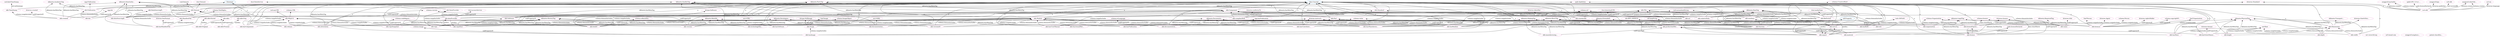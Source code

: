 digraph G {
  rankdir=BT
  node[height=.3]
"http://www.w3.org/2001/XMLSchema#anyURI" [fillcolor="#1f77b4" color="#1f77b4" label="xsd:anyURI"]
"http://w3id.org/oseg/ont/okh#TimeStamp" [fillcolor="#1f77b4" color="#1f77b4" label="okh:TimeStamp"]
"http://rdfs.org/ns/void#Dataset" [fillcolor="#1f77b4" color="#1f77b4" label="void:Dataset"]
"http://purl.org/dc/terms/Standard" [fillcolor="#1f77b4" color="#1f77b4" label="dcterms:Standard"]
"http://www.w3.org/2000/01/rdf-schema#Datatype" [fillcolor="#1f77b4" color="#1f77b4" label="Datatype"]
"http://w3id.org/oseg/ont/okh#Dataset" [fillcolor="#1f77b4" color="#1f77b4" label="okh:Dataset"]
"http://www.w3.org/ns/dcat#Dataset" [fillcolor="#1f77b4" color="#1f77b4" label="dcat:Dataset"]
"http://w3id.org/oseg/ont/okh#File" [fillcolor="#1f77b4" color="#1f77b4" label="okh:File"]
"http://www.w3.org/2001/XMLSchema#normalizedString" [fillcolor="#1f77b4" color="#1f77b4" label="xsd:normalizedString"]
"http://www.w3.org/1999/02/22-rdf-syntax-ns#langString" [fillcolor="#1f77b4" color="#1f77b4" label="rdf:langString"]
"http://w3id.org/oseg/ont/okh#Image" [fillcolor="#1f77b4" color="#1f77b4" label="okh:Image"]
"http://w3id.org/oseg/ont/okh#Publication" [fillcolor="#1f77b4" color="#1f77b4" label="okh:Publication"]
"http://xmlns.com/foaf/0.1/Organization" [fillcolor="#1f77b4" color="#1f77b4" label="foaf:Organization"]
"http://purl.org/dc/dcmitype/Software" [fillcolor="#1f77b4" color="#1f77b4" label="dctype:Software"]
"http://www.w3.org/1999/02/22-rdf-syntax-ns#Property" [fillcolor="#1f77b4" color="#1f77b4" label="rdf:Property"]
"http://purl.org/dc/dcmitype/StillImage" [fillcolor="#1f77b4" color="#1f77b4" label="dctype:StillImage"]
"http://schema.org/TextDigitalDocument" [fillcolor="#1f77b4" color="#1f77b4" label="schema:TextDigita..."]
"http://w3id.org/oseg/ont/okh#DataProvider" [fillcolor="#1f77b4" color="#1f77b4" label="okh:DataProvider"]
"http://www.w3.org/2004/02/skos/core#Concept" [fillcolor="#1f77b4" color="#1f77b4" label="skos:Concept"]
"http://xmlns.com/foaf/0.1/Person" [fillcolor="#1f77b4" color="#1f77b4" label="foaf:Person"]
"http://www.w3.org/ns/dcat#DataService" [fillcolor="#1f77b4" color="#1f77b4" label="dcat:DataService"]
"http://ns.nature.com/terms/Publication" [fillcolor="#1f77b4" color="#1f77b4" label="npg:Publication"]
"http://w3id.org/oseg/ont/otrl#ODRL" [fillcolor="#1f77b4" color="#1f77b4" label="otrl:ODRL"]
"http://purl.org/dc/terms/SizeOrDuration" [fillcolor="#1f77b4" color="#1f77b4" label="dcterms:SizeOrDur..."]
"http://w3id.org/oseg/ont/okh#HttpUrl" [fillcolor="#1f77b4" color="#1f77b4" label="okh:HttpUrl"]
"http://www.w3.org/2001/XMLSchema#float" [fillcolor="#1f77b4" color="#1f77b4" label="xsd:float"]
"http://schema.org/URL" [fillcolor="#1f77b4" color="#1f77b4" label="schema:URL"]
"http://schema.org/Organization" [fillcolor="#1f77b4" color="#1f77b4" label="schema:Organization"]
"http://xmlns.com/foaf/0.1/Image" [fillcolor="#1f77b4" color="#1f77b4" label="foaf:Image"]
"http://w3id.org/oseg/ont/okh#Part" [fillcolor="#1f77b4" color="#1f77b4" label="okh:Part"]
"http://schema.org/CreativeWork" [fillcolor="#1f77b4" color="#1f77b4" label="schema:CreativeWork"]
"http://w3id.org/oseg/ont/okh#Software" [fillcolor="#1f77b4" color="#1f77b4" label="okh:Software"]
"http://w3id.org/oseg/ont/okh#Dimensions" [fillcolor="#1f77b4" color="#1f77b4" label="okh:Dimensions"]
"http://spdx.org/rdf/terms#SpdxItem" [fillcolor="#1f77b4" color="#1f77b4" label="spdx:SpdxItem"]
"http://w3id.org/oseg/ont/okh#Component" [fillcolor="#1f77b4" color="#1f77b4" label="okh:Component"]
"http://purl.org/dc/terms/Agent" [fillcolor="#1f77b4" color="#1f77b4" label="dcterms:Agent"]
"http://w3id.org/oseg/ont/okh#ManifestFile" [fillcolor="#1f77b4" color="#1f77b4" label="okh:ManifestFile"]
"http://schema.org/ImageObject" [fillcolor="#1f77b4" color="#1f77b4" label="schema:ImageObject"]
"http://w3id.org/oseg/ont/okh#Standard" [fillcolor="#1f77b4" color="#1f77b4" label="okh:Standard"]
"http://w3id.org/oseg/ont/okh#Module" [fillcolor="#1f77b4" color="#1f77b4" label="okh:Module"]
"http://w3id.org/oseg/ont/tsdc/core#OHTsDC" [fillcolor="#1f77b4" color="#1f77b4" label="tsdc:OHTsDC"]
"http://schema.org/Person" [fillcolor="#1f77b4" color="#1f77b4" label="schema:Person"]
"http://w3id.org/oseg/ont/okh#DataSourcingProcedure" [fillcolor="#1f77b4" color="#1f77b4" label="okh:DataSourcingP..."]
"http://w3id.org/oseg/ont/otrl#OTRL" [fillcolor="#1f77b4" color="#1f77b4" label="otrl:OTRL"]
"http://w3id.org/oseg/ont/okhmeta#RequiredTag" [fillcolor="#e377c2" color="#e377c2" label="okhmeta:RequiredTag"]
"http://w3id.org/oseg/ont/okhmeta#HistoryTag" [fillcolor="#e377c2" color="#e377c2" label="okhmeta:HistoryTag"]
"http://w3id.org/oseg/ont/okh#HttpUrl" [fillcolor="#e377c2" color="#e377c2" label="okh:HttpUrl"]
"http://w3id.org/oseg/ont/okh#Component" [fillcolor="#e377c2" color="#e377c2" label="okh:Component"]
"http://w3id.org/oseg/ont/okh#export" [fillcolor="#e377c2" color="#e377c2" label="okh:export"]
"http://w3id.org/oseg/ont/okh#Software" [fillcolor="#e377c2" color="#e377c2" label="okh:Software"]
"http://www.w3.org/2001/XMLSchema#normalizedString" [fillcolor="#e377c2" color="#e377c2" label="xsd:normalizedString"]
"http://w3id.org/oseg/ont/oseg-profiles#robinVobruba" [fillcolor="#e377c2" color="#e377c2" label="osegprof:robinVob..."]
"http://w3id.org/oseg/ont/okh#technologyReadinessLevel" [fillcolor="#e377c2" color="#e377c2" label="okh:technologyRea..."]
"http://w3id.org/oseg/ont/okh#Module" [fillcolor="#e377c2" color="#e377c2" label="okh:Module"]
"http://w3id.org/oseg/ont/okhmeta#BasicTag" [fillcolor="#e377c2" color="#e377c2" label="okhmeta:BasicTag"]
"http://w3id.org/oseg/ont/okh#source" [fillcolor="#e377c2" color="#e377c2" label="okh:source"]
"http://w3id.org/oseg/ont/okh#Part" [fillcolor="#e377c2" color="#e377c2" label="okh:Part"]
"https://www.fsf.org" [fillcolor="#e377c2" color="#e377c2" label="ns1:www.fsf.org"]
"http://w3id.org/oseg/ont/okh#hasContributionGuide" [fillcolor="#e377c2" color="#e377c2" label="okh:hasContributi..."]
"http://w3id.org/oseg/ont/otrl#OTRL" [fillcolor="#e377c2" color="#e377c2" label="otrl:OTRL"]
"http://w3id.org/oseg/ont/okhmeta#DataTag" [fillcolor="#e377c2" color="#e377c2" label="okhmeta:DataTag"]
"http://w3id.org/oseg/ont/okh#repoHost" [fillcolor="#e377c2" color="#e377c2" label="okh:repoHost"]
"http://w3id.org/oseg/ont/okhmeta#LegalTag" [fillcolor="#e377c2" color="#e377c2" label="okhmeta:LegalTag"]
"http://w3id.org/oseg/ont/okhmeta#IdentificationTag" [fillcolor="#e377c2" color="#e377c2" label="okhmeta:Identific..."]
"http://w3id.org/oseg/ont/okh#documentationReadinessLevel" [fillcolor="#e377c2" color="#e377c2" label="okh:documentation..."]
"http://w3id.org/oseg/ont/okh#hasMass" [fillcolor="#e377c2" color="#e377c2" label="okh:hasMass"]
"http://w3id.org/oseg/ont/okh#Dimensions" [fillcolor="#e377c2" color="#e377c2" label="okh:Dimensions"]
"http://purl.org/dc/terms/conformsTo" [fillcolor="#e377c2" color="#e377c2" label="dcterms:conformsTo"]
"http://w3id.org/oseg/ont/okh#productionMetadata" [fillcolor="#e377c2" color="#e377c2" label="okh:productionMet..."]
"http://schema.org/image" [fillcolor="#e377c2" color="#e377c2" label="schema:image"]
"http://w3id.org/oseg/ont/okh#File" [fillcolor="#e377c2" color="#e377c2" label="okh:File"]
"http://w3id.org/oseg/ont/okhmeta#QualityTag" [fillcolor="#e377c2" color="#e377c2" label="okhmeta:QualityTag"]
"http://xmlns.com/foaf/0.1/Person" [fillcolor="#e377c2" color="#e377c2" label="foaf:Person"]
"http://w3id.org/oseg/ont/tsdc/core#OHTsDC" [fillcolor="#e377c2" color="#e377c2" label="tsdc:OHTsDC"]
"http://w3id.org/oseg/ont/okh#hasReadme" [fillcolor="#e377c2" color="#e377c2" label="okh:hasReadme"]
"http://schema.org/license" [fillcolor="#e377c2" color="#e377c2" label="schema:license"]
"http://w3id.org/oseg/ont/okh#auxiliary" [fillcolor="#e377c2" color="#e377c2" label="okh:auxiliary"]
"http://id.loc.gov/vocabulary/iso639-1/en" [fillcolor="#e377c2" color="#e377c2" label="ns3:en"]
"http://w3id.org/oseg/ont/okh#hasPublication" [fillcolor="#e377c2" color="#e377c2" label="okh:hasPublication"]
"http://w3id.org/oseg/ont/okhmeta#PhysicalTag" [fillcolor="#e377c2" color="#e377c2" label="okhmeta:PhysicalTag"]
"http://w3id.org/oseg/ont/okhmeta#DevelopmentTag" [fillcolor="#e377c2" color="#e377c2" label="okhmeta:Developme..."]
"http://w3id.org/oseg/ont/okh#okhv" [fillcolor="#e377c2" color="#e377c2" label="okh:okhv"]
"http://w3id.org/oseg/ont/okh#versionOf" [fillcolor="#e377c2" color="#e377c2" label="okh:versionOf"]
"http://www.w3.org/ns/dcat#downloadURL" [fillcolor="#e377c2" color="#e377c2" label="dcat:downloadURL"]
"http://w3id.org/oseg/ont/okhmeta#MakingTag" [fillcolor="#e377c2" color="#e377c2" label="okhmeta:MakingTag"]
"http://w3id.org/oseg/ont/okhmeta#AcademicTag" [fillcolor="#e377c2" color="#e377c2" label="okhmeta:AcademicTag"]
"http://purl.org/dc/terms/SizeOrDuration" [fillcolor="#e377c2" color="#e377c2" label="dcterms:SizeOrDur..."]
"http://schema.org/CreativeWork" [fillcolor="#e377c2" color="#e377c2" label="schema:CreativeWork"]
"http://w3id.org/oseg/ont/okh#license" [fillcolor="#e377c2" color="#e377c2" label="okh:license"]
"http://w3id.org/oseg/ont/oseg-profiles#martinHaeuer" [fillcolor="#e377c2" color="#e377c2" label="osegprof:martinHa..."]
"http://w3id.org/oseg/ont/okh#height" [fillcolor="#e377c2" color="#e377c2" label="okh:height"]
"http://w3id.org/oseg/ont/okh#version" [fillcolor="#e377c2" color="#e377c2" label="okh:version"]
"http://purl.obolibrary.org/obo/BFO_0000016" [fillcolor="#e377c2" color="#e377c2" label="obo:BFO_0000016"]
"http://schema.org/isBasedOn" [fillcolor="#e377c2" color="#e377c2" label="schema:isBasedOn"]
"http://w3id.org/oseg/ont/okhmeta#PartsTag" [fillcolor="#e377c2" color="#e377c2" label="okhmeta:PartsTag"]
"http://w3id.org/oseg/ont/okhmeta#DocumentationTag" [fillcolor="#e377c2" color="#e377c2" label="okhmeta:Documenta..."]
"http://purl.org/dc/terms/instructionalMethod" [fillcolor="#e377c2" color="#e377c2" label="dcterms:instructi..."]
"http://w3id.org/oseg/ont/okh#hasBoM" [fillcolor="#e377c2" color="#e377c2" label="okh:hasBoM"]
"http://purl.org/dc/terms/identifier" [fillcolor="#e377c2" color="#e377c2" label="dcterms:identifier"]
"http://spdx.org/rdf/terms#licenseDeclared" [fillcolor="#e377c2" color="#e377c2" label="spdx:licenseDeclared"]
"http://w3id.org/oseg/ont/okh#licenseExpression" [fillcolor="#e377c2" color="#e377c2" label="okh:licenseExpres..."]
"http://w3id.org/oseg/ont/okh#forkOf" [fillcolor="#e377c2" color="#e377c2" label="okh:forkOf"]
"http://rdfs.org/ns/void#Dataset" [fillcolor="#e377c2" color="#e377c2" label="void:Dataset"]
"http://w3id.org/oseg/ont/okh#fileFormat" [fillcolor="#e377c2" color="#e377c2" label="okh:fileFormat"]
"http://w3id.org/oseg/ont/okhmeta#DataGatheringTag" [fillcolor="#e377c2" color="#e377c2" label="okhmeta:DataGathe..."]
"http://w3id.org/oseg/ont/okh" [fillcolor="#e377c2" color="#e377c2" label="ns4:okh"]
"http://schema.org/version" [fillcolor="#e377c2" color="#e377c2" label="schema:version"]
"http://w3id.org/oseg/ont/okh#hasSoftware" [fillcolor="#e377c2" color="#e377c2" label="okh:hasSoftware"]
"http://w3id.org/oseg/ont/okh#hasImage" [fillcolor="#e377c2" color="#e377c2" label="okh:hasImage"]
"http://ns.nature.com/terms/hasPublication" [fillcolor="#e377c2" color="#e377c2" label="npg:hasPublication"]
"http://spdx.org/licenses/GPL-3.0-or-later" [fillcolor="#e377c2" color="#e377c2" label="spdxl:GPL-3.0-or-..."]
"http://w3id.org/oseg/ont/okh#dataProvider" [fillcolor="#e377c2" color="#e377c2" label="okh:dataProvider"]
"http://w3id.org/oseg/ont/okh#url" [fillcolor="#e377c2" color="#e377c2" label="okh:url"]
"http://purl.org/dc/terms/Standard" [fillcolor="#e377c2" color="#e377c2" label="dcterms:Standard"]
"http://w3id.org/oseg/ont/okh#hasUserManual" [fillcolor="#e377c2" color="#e377c2" label="okh:hasUserManual"]
"http://w3id.org/oseg/ont/okh#Dataset" [fillcolor="#e377c2" color="#e377c2" label="okh:Dataset"]
"http://schema.org/Person" [fillcolor="#e377c2" color="#e377c2" label="schema:Person"]
"http://w3id.org/oseg/ont/okh#hasManufacturingInstructions" [fillcolor="#e377c2" color="#e377c2" label="okh:hasManufactur..."]
"http://schema.org/url" [fillcolor="#e377c2" color="#e377c2" label="schema:url"]
"http://purl.org/dc/dcmitype/Software" [fillcolor="#e377c2" color="#e377c2" label="dctype:Software"]
"http://purl.org/dc/terms/rightsHolder" [fillcolor="#e377c2" color="#e377c2" label="dcterms:rightsHolder"]
"http://w3id.org/oseg/ont/okh#Publication" [fillcolor="#e377c2" color="#e377c2" label="okh:Publication"]
"http://purl.org/dc/terms/hasFormat" [fillcolor="#e377c2" color="#e377c2" label="dcterms:hasFormat"]
"http://w3id.org/oseg/ont/okh#hasOuterDimensions" [fillcolor="#e377c2" color="#e377c2" label="okh:hasOuterDimen..."]
"http://w3id.org/oseg/ont/okh#standardID" [fillcolor="#e377c2" color="#e377c2" label="okh:standardID"]
"http://w3id.org/oseg/ont/okhmeta#ExtendedInfoTag" [fillcolor="#e377c2" color="#e377c2" label="okhmeta:ExtendedI..."]
"http://w3id.org/oseg/ont/okh#depth" [fillcolor="#e377c2" color="#e377c2" label="okh:depth"]
"mailto:jane.doe@email.com" [fillcolor="#e377c2" color="#e377c2" label="ns5:email.com"]
"http://w3id.org/oseg/ont/okh#okhvOriginal" [fillcolor="#e377c2" color="#e377c2" label="okh:okhvOriginal"]
"http://purl.org/dc/terms/license" [fillcolor="#e377c2" color="#e377c2" label="dcterms:license"]
"http://w3id.org/oseg/ont/oseg-profiles#Iopa" [fillcolor="#e377c2" color="#e377c2" label="osegprof:Iopa"]
"http://schema.org/Organization" [fillcolor="#e377c2" color="#e377c2" label="schema:Organization"]
"http://schema.org/inLanguage" [fillcolor="#e377c2" color="#e377c2" label="schema:inLanguage"]
"http://w3id.org/oseg/ont/okh#function" [fillcolor="#e377c2" color="#e377c2" label="okh:function"]
"http://www.w3.org/2001/XMLSchema#dateTimeStamp" [fillcolor="#e377c2" color="#e377c2" label="xsd:dateTimeStamp"]
"http://w3id.org/oseg/ont/okh#width" [fillcolor="#e377c2" color="#e377c2" label="okh:width"]
"http://www.w3.org/2001/XMLSchema#anyURI" [fillcolor="#e377c2" color="#e377c2" label="xsd:anyURI"]
"http://w3id.org/oseg/ont/okh#licensor" [fillcolor="#e377c2" color="#e377c2" label="okh:licensor"]
"http://w3id.org/oseg/ont/okh#DataProvider" [fillcolor="#e377c2" color="#e377c2" label="okh:DataProvider"]
"http://w3id.org/oseg/ont/okh#documentationLanguage" [fillcolor="#e377c2" color="#e377c2" label="okh:documentation..."]
"http://w3id.org/oseg/ont/okh#repo" [fillcolor="#e377c2" color="#e377c2" label="okh:repo"]
"http://w3id.org/oseg/ont/1.1.0/okh" [fillcolor="#e377c2" color="#e377c2" label="ns6:okh"]
"http://w3id.org/oseg/ont/okh#manufacturingProcess" [fillcolor="#e377c2" color="#e377c2" label="okh:manufacturing..."]
"http://www.w3.org/ns/dcat#DataService" [fillcolor="#e377c2" color="#e377c2" label="dcat:DataService"]
"http://purl.org/dc/terms/Agent" [fillcolor="#e377c2" color="#e377c2" label="dcterms:Agent"]
"http://spdx.org/rdf/terms#SpdxItem" [fillcolor="#e377c2" color="#e377c2" label="spdx:SpdxItem"]
"http://w3id.org/oseg/ont/okh#compliesWith" [fillcolor="#e377c2" color="#e377c2" label="okh:compliesWith"]
"http://w3id.org/oseg/ont/okh#ManifestFile" [fillcolor="#e377c2" color="#e377c2" label="okh:ManifestFile"]
"http://w3id.org/oseg/ont/okh#DataSourcingProcedure" [fillcolor="#e377c2" color="#e377c2" label="okh:DataSourcingP..."]
"http://schema.org/URL" [fillcolor="#e377c2" color="#e377c2" label="schema:URL"]
"http://ns.nature.com/terms/doi" [fillcolor="#e377c2" color="#e377c2" label="npg:doi"]
"http://w3id.org/oseg/ont/okh#doi" [fillcolor="#e377c2" color="#e377c2" label="okh:doi"]
"http://w3id.org/oseg/ont/okh#repoSnapshot" [fillcolor="#e377c2" color="#e377c2" label="okh:repoSnapshot"]
"http://w3id.org/oseg/ont/okh#attestation" [fillcolor="#e377c2" color="#e377c2" label="okh:attestation"]
"http://w3id.org/oseg/ont/okh#created" [fillcolor="#e377c2" color="#e377c2" label="okh:created"]
"http://purl.org/dc/terms/title" [fillcolor="#e377c2" color="#e377c2" label="dcterms:title"]
"http://xmlns.com/foaf/0.1/Image" [fillcolor="#e377c2" color="#e377c2" label="foaf:Image"]
"http://www.w3.org/ns/dcat#accessService" [fillcolor="#e377c2" color="#e377c2" label="dcat:accessService"]
"http://schema.org/TextDigitalDocument" [fillcolor="#e377c2" color="#e377c2" label="schema:TextDigita..."]
"http://w3id.org/oseg/ont/okh#dataSourcingProcedure" [fillcolor="#e377c2" color="#e377c2" label="okh:dataSourcingP..."]
"http://www.w3.org/ns/dcat#mediaType" [fillcolor="#e377c2" color="#e377c2" label="dcat:mediaType"]
"http://w3id.org/oseg/ont/okh#hasComponent" [fillcolor="#e377c2" color="#e377c2" label="okh:hasComponent"]
"http://www.w3.org/2001/XMLSchema#float" [fillcolor="#e377c2" color="#e377c2" label="xsd:float"]
"http://schema.org/value" [fillcolor="#e377c2" color="#e377c2" label="schema:value"]
"http://w3id.org/oseg/ont/okh#name" [fillcolor="#e377c2" color="#e377c2" label="okh:name"]
"http://schema.org/ImageObject" [fillcolor="#e377c2" color="#e377c2" label="schema:ImageObject"]
"http://w3id.org/oseg/ont/okh#organization" [fillcolor="#e377c2" color="#e377c2" label="okh:organization"]
"http://w3id.org/oseg/ont/okh#hasManifestFile" [fillcolor="#e377c2" color="#e377c2" label="okh:hasManifestFile"]
"http://w3id.org/oseg/ont/oseg-profiles#osegAssociation" [fillcolor="#e377c2" color="#e377c2" label="osegprof:osegAsso..."]
"http://w3id.org/oseg/ont/okh#Standard" [fillcolor="#e377c2" color="#e377c2" label="okh:Standard"]
"http://w3id.org/oseg/ont/okh#okhvPresent" [fillcolor="#e377c2" color="#e377c2" label="okh:okhvPresent"]
"http://w3id.org/oseg/ont/okh#relativePath" [fillcolor="#e377c2" color="#e377c2" label="okh:relativePath"]
"http://w3id.org/oseg/ont/okh#tsdc" [fillcolor="#e377c2" color="#e377c2" label="okh:tsdc"]
"http://w3id.org/oseg/ont/okh#release" [fillcolor="#e377c2" color="#e377c2" label="okh:release"]
"http://purl.org/dc/dcmitype/StillImage" [fillcolor="#e377c2" color="#e377c2" label="dctype:StillImage"]
"http://w3id.org/oseg/ont/okh#functionalMetadata" [fillcolor="#e377c2" color="#e377c2" label="okh:functionalMet..."]
"http://w3id.org/oseg/ont/okh#material" [fillcolor="#e377c2" color="#e377c2" label="okh:material"]
"http://xmlns.com/foaf/0.1/Organization" [fillcolor="#e377c2" color="#e377c2" label="foaf:Organization"]
"http://schema.org/copyrightHolder" [fillcolor="#e377c2" color="#e377c2" label="schema:copyrightH..."]
"http://schema.org/codeRepository" [fillcolor="#e377c2" color="#e377c2" label="schema:codeReposi..."]
"http://purl.org/dc/terms/created" [fillcolor="#e377c2" color="#e377c2" label="dcterms:created"]
"http://w3id.org/oseg/ont/okhmeta#TransportationTag" [fillcolor="#e377c2" color="#e377c2" label="okhmeta:Transport..."]
"http://w3id.org/oseg/ont/okh#okhvStored" [fillcolor="#e377c2" color="#e377c2" label="okh:okhvStored"]
"http://w3id.org/oseg/ont/okh#TimeStamp" [fillcolor="#e377c2" color="#e377c2" label="okh:TimeStamp"]
"http://w3id.org/oseg/ont/okh#okhvOrig" [fillcolor="#e377c2" color="#e377c2" label="okh:okhvOrig"]
"http://purl.org/dc/terms/format" [fillcolor="#e377c2" color="#e377c2" label="dcterms:format"]
"http://www.w3.org/ns/dcat#Dataset" [fillcolor="#e377c2" color="#e377c2" label="dcat:Dataset"]
"http://ns.nature.com/terms/Publication" [fillcolor="#e377c2" color="#e377c2" label="npg:Publication"]
"http://w3id.org/oseg/ont/okh#Image" [fillcolor="#e377c2" color="#e377c2" label="okh:Image"]
"http://w3id.org/oseg/ont/otrl#ODRL" [fillcolor="#e377c2" color="#e377c2" label="otrl:ODRL"]
"http://www.w3.org/1999/02/22-rdf-syntax-ns#langString" [fillcolor="#e377c2" color="#e377c2" label="rdf:langString"]
"http://data.epo.org/linked-data/def/patent/classificationIPCInventive" [fillcolor="#e377c2" color="#e377c2" label="patent:classifica..."]
  "http://w3id.org/oseg/ont/okh#name" -> "http://w3id.org/oseg/ont/okhmeta#RequiredTag" [label="okhmeta:hasMetaTag"]
  "http://w3id.org/oseg/ont/okh#versionOf" -> "http://w3id.org/oseg/ont/okhmeta#HistoryTag" [label="okhmeta:hasMetaTag"]
  "http://w3id.org/oseg/ont/okh#HttpUrl" -> "http://www.w3.org/2000/01/rdf-schema#Datatype" [label="a"]
  "http://w3id.org/oseg/ont/okh#Component" -> "http://www.w3.org/2004/02/skos/core#Concept" [label="a"]
  "http://w3id.org/oseg/ont/okh#release" -> "http://w3id.org/oseg/ont/okh#Software" [label="schema:domainIncludes"]
  "http://w3id.org/oseg/ont/okh#standardID" -> "http://www.w3.org/2001/XMLSchema#normalizedString" [label="schema:rangeIncludes"]
  "http://w3id.org/oseg/ont/okh#hasComponent" -> "http://w3id.org/oseg/ont/okh#Component" [label="schema:rangeIncludes"]
  "http://w3id.org/oseg/ont/okh" -> "http://w3id.org/oseg/ont/oseg-profiles#robinVobruba" [label="dcterms:creator"]
  "http://w3id.org/oseg/ont/okh#productionMetadata" -> "http://w3id.org/oseg/ont/okh#Module" [label="schema:domainIncludes"]
  "http://w3id.org/oseg/ont/okh#function" -> "http://w3id.org/oseg/ont/okh#Module" [label="schema:domainIncludes"]
  "http://w3id.org/oseg/ont/okh#function" -> "http://w3id.org/oseg/ont/okhmeta#BasicTag" [label="okhmeta:hasMetaTag"]
  "http://w3id.org/oseg/ont/okh#hasManufacturingInstructions" -> "http://w3id.org/oseg/ont/okh#Part" [label="schema:domainIncludes"]
  "http://w3id.org/oseg/ont/okh#hasContributionGuide" -> "http://www.w3.org/2004/02/skos/core#Concept" [label="a"]
  "http://w3id.org/oseg/ont/okh#technologyReadinessLevel" -> "http://w3id.org/oseg/ont/otrl#OTRL" [label="schema:rangeIncludes"]
  "http://w3id.org/oseg/ont/okh#source" -> "http://w3id.org/oseg/ont/okhmeta#DataTag" [label="okhmeta:hasMetaTag"]
  "http://w3id.org/oseg/ont/okh#repoHost" -> "http://www.w3.org/2004/02/skos/core#Concept" [label="a"]
  "http://w3id.org/oseg/ont/okh#attestation" -> "http://w3id.org/oseg/ont/okh#HttpUrl" [label="schema:rangeIncludes"]
  "http://w3id.org/oseg/ont/okh#licensor" -> "http://w3id.org/oseg/ont/okhmeta#LegalTag" [label="okhmeta:hasMetaTag"]
  "http://w3id.org/oseg/ont/okh#repo" -> "http://w3id.org/oseg/ont/okhmeta#IdentificationTag" [label="okhmeta:hasMetaTag"]
  "http://w3id.org/oseg/ont/okh#hasMass" -> "http://www.w3.org/2004/02/skos/core#Concept" [label="a"]
  "http://w3id.org/oseg/ont/okh#height" -> "http://w3id.org/oseg/ont/okh#Dimensions" [label="schema:domainIncludes"]
  "http://w3id.org/oseg/ont/okh#repo" -> "http://w3id.org/oseg/ont/okh#Module" [label="schema:domainIncludes"]
  "http://w3id.org/oseg/ont/okh#compliesWith" -> "http://purl.org/dc/terms/conformsTo" [label="subPropertyOf"]
  "http://w3id.org/oseg/ont/okh#manufacturingProcess" -> "http://w3id.org/oseg/ont/okh#productionMetadata" [label="subPropertyOf"]
  "http://w3id.org/oseg/ont/okh#hasImage" -> "http://schema.org/image" [label="subPropertyOf"]
  "http://w3id.org/oseg/ont/okh#fileFormat" -> "http://w3id.org/oseg/ont/okh#File" [label="schema:domainIncludes"]
  "http://w3id.org/oseg/ont/okh#documentationReadinessLevel" -> "http://w3id.org/oseg/ont/okhmeta#QualityTag" [label="okhmeta:hasMetaTag"]
  "http://w3id.org/oseg/ont/okh#attestation" -> "http://w3id.org/oseg/ont/okhmeta#QualityTag" [label="okhmeta:hasMetaTag"]
  "http://w3id.org/oseg/ont/okh#licensor" -> "http://xmlns.com/foaf/0.1/Person" [label="schema:rangeIncludes"]
  "http://w3id.org/oseg/ont/okh#tsdc" -> "http://w3id.org/oseg/ont/tsdc/core#OHTsDC" [label="schema:rangeIncludes"]
  "http://w3id.org/oseg/ont/okh#hasReadme" -> "http://www.w3.org/2004/02/skos/core#Concept" [label="a"]
  "http://w3id.org/oseg/ont/okh#licenseExpression" -> "http://schema.org/license" [label="skos:closeMatch"]
  "http://w3id.org/oseg/ont/okh#source" -> "http://w3id.org/oseg/ont/okh#auxiliary" [label="seeAlso"]
  "http://w3id.org/oseg/ont/okh" -> "http://id.loc.gov/vocabulary/iso639-1/en" [label="dcterms:language"]
  "http://w3id.org/oseg/ont/okh#hasMass" -> "http://w3id.org/oseg/ont/okhmeta#PhysicalTag" [label="okhmeta:hasMetaTag"]
  "http://w3id.org/oseg/ont/okh#documentationReadinessLevel" -> "http://w3id.org/oseg/ont/okhmeta#DevelopmentTag" [label="okhmeta:hasMetaTag"]
  "http://w3id.org/oseg/ont/okh#okhvPresent" -> "http://w3id.org/oseg/ont/okh#okhv" [label="subPropertyOf"]
  "http://w3id.org/oseg/ont/okh#attestation" -> "http://w3id.org/oseg/ont/okhmeta#DevelopmentTag" [label="okhmeta:hasMetaTag"]
  "http://w3id.org/oseg/ont/okh#technologyReadinessLevel" -> "http://w3id.org/oseg/ont/okhmeta#QualityTag" [label="okhmeta:hasMetaTag"]
  "http://w3id.org/oseg/ont/okh#hasComponent" -> "http://w3id.org/oseg/ont/okh#HttpUrl" [label="schema:rangeIncludes"]
  "http://w3id.org/oseg/ont/okh#url" -> "http://www.w3.org/ns/dcat#downloadURL" [label="subPropertyOf"]
  "http://w3id.org/oseg/ont/okh#manufacturingProcess" -> "http://w3id.org/oseg/ont/okhmeta#MakingTag" [label="okhmeta:hasMetaTag"]
  "http://w3id.org/oseg/ont/okh#doi" -> "http://w3id.org/oseg/ont/okhmeta#AcademicTag" [label="okhmeta:hasMetaTag"]
  "http://w3id.org/oseg/ont/okh#Dimensions" -> "http://purl.org/dc/terms/SizeOrDuration" [label=""]
  "http://w3id.org/oseg/ont/okh#File" -> "http://schema.org/CreativeWork" [label=""]
  "http://w3id.org/oseg/ont/okh#url" -> "http://w3id.org/oseg/ont/okh#File" [label="schema:domainIncludes"]
  "http://w3id.org/oseg/ont/okh#hasManufacturingInstructions" -> "http://w3id.org/oseg/ont/okh#Module" [label="schema:domainIncludes"]
  "http://w3id.org/oseg/ont/okh" -> "http://w3id.org/oseg/ont/oseg-profiles#martinHaeuer" [label="dcterms:creator"]
  "http://w3id.org/oseg/ont/okh#technologyReadinessLevel" -> "http://w3id.org/oseg/ont/okhmeta#DevelopmentTag" [label="okhmeta:hasMetaTag"]
  "http://w3id.org/oseg/ont/okh#auxiliary" -> "http://w3id.org/oseg/ont/okhmeta#DataTag" [label="okhmeta:hasMetaTag"]
  "http://w3id.org/oseg/ont/okh#function" -> "http://purl.obolibrary.org/obo/BFO_0000016" [label="subPropertyOf"]
  "http://w3id.org/oseg/ont/okh#documentationReadinessLevel" -> "http://w3id.org/oseg/ont/okh#Module" [label="schema:domainIncludes"]
  "http://w3id.org/oseg/ont/okh#forkOf" -> "http://schema.org/isBasedOn" [label="subPropertyOf"]
  "http://w3id.org/oseg/ont/okh#material" -> "http://w3id.org/oseg/ont/okh#productionMetadata" [label="subPropertyOf"]
  "http://w3id.org/oseg/ont/okh#attestation" -> "http://w3id.org/oseg/ont/okh#Module" [label="schema:domainIncludes"]
  "http://w3id.org/oseg/ont/okh#Module" -> "http://w3id.org/oseg/ont/okhmeta#PartsTag" [label="okhmeta:hasMetaTag"]
  "http://w3id.org/oseg/ont/okh#hasContributionGuide" -> "http://w3id.org/oseg/ont/okhmeta#DocumentationTag" [label="okhmeta:hasMetaTag"]
  "http://w3id.org/oseg/ont/okh#hasUserManual" -> "http://purl.org/dc/terms/instructionalMethod" [label="subPropertyOf"]
  "http://w3id.org/oseg/ont/okh#source" -> "http://w3id.org/oseg/ont/okh#Component" [label="schema:domainIncludes"]
  "http://w3id.org/oseg/ont/okh#hasBoM" -> "http://www.w3.org/2004/02/skos/core#Concept" [label="a"]
  "http://w3id.org/oseg/ont/okh#productionMetadata" -> "http://w3id.org/oseg/ont/okhmeta#MakingTag" [label="okhmeta:hasMetaTag"]
  "http://w3id.org/oseg/ont/okh#standardID" -> "http://purl.org/dc/terms/identifier" [label="subPropertyOf"]
  "http://w3id.org/oseg/ont/okh#license" -> "http://spdx.org/rdf/terms#licenseDeclared" [label="subPropertyOf"]
  "http://w3id.org/oseg/ont/okh#hasContributionGuide" -> "http://w3id.org/oseg/ont/okh#File" [label="schema:rangeIncludes"]
  "http://w3id.org/oseg/ont/okh#forkOf" -> "http://www.w3.org/2004/02/skos/core#Concept" [label="a"]
  "http://w3id.org/oseg/ont/okh#Dataset" -> "http://rdfs.org/ns/void#Dataset" [label=""]
  "http://w3id.org/oseg/ont/okh#technologyReadinessLevel" -> "http://w3id.org/oseg/ont/okh#Module" [label="schema:domainIncludes"]
  "http://w3id.org/oseg/ont/okh#depth" -> "http://w3id.org/oseg/ont/okhmeta#PhysicalTag" [label="okhmeta:hasMetaTag"]
  "http://w3id.org/oseg/ont/okh#hasManifestFile" -> "http://w3id.org/oseg/ont/okhmeta#DataGatheringTag" [label="okhmeta:hasMetaTag"]
  "http://w3id.org/oseg/ont/okh#width" -> "http://w3id.org/oseg/ont/okhmeta#PhysicalTag" [label="okhmeta:hasMetaTag"]
  "http://w3id.org/oseg/ont/okh" -> "http://spdx.org/rdf/terms#SpdxItem" [label="a"]
  "http://w3id.org/oseg/ont/okh#Dataset" -> "http://w3id.org/oseg/ont/okhmeta#DataGatheringTag" [label="okhmeta:hasMetaTag"]
  "http://w3id.org/oseg/ont/okh#release" -> "http://w3id.org/oseg/ont/okh#HttpUrl" [label="schema:rangeIncludes"]
  "http://w3id.org/oseg/ont/okh#fileFormat" -> "http://w3id.org/oseg/ont/okhmeta#DataTag" [label="okhmeta:hasMetaTag"]
  "http://w3id.org/oseg/ont/okh#versionOf" -> "http://w3id.org/oseg/ont/okhmeta#IdentificationTag" [label="okhmeta:hasMetaTag"]
  "http://w3id.org/oseg/ont/okh#Module" -> "http://w3id.org/oseg/ont/okh#Component" [label=""]
  "http://w3id.org/oseg/ont/okh#license" -> "http://schema.org/license" [label="skos:closeMatch"]
  "http://w3id.org/oseg/ont/okh#auxiliary" -> "http://w3id.org/oseg/ont/okh#Component" [label="schema:domainIncludes"]
  "http://w3id.org/oseg/ont/okh#okhv" -> "http://schema.org/version" [label="subPropertyOf"]
  "http://w3id.org/oseg/ont/okh#compliesWith" -> "http://w3id.org/oseg/ont/okhmeta#QualityTag" [label="okhmeta:hasMetaTag"]
  "http://w3id.org/oseg/ont/okh#Part" -> "http://w3id.org/oseg/ont/okh#Component" [label=""]
  "http://w3id.org/oseg/ont/okh#hasSoftware" -> "http://www.w3.org/2004/02/skos/core#Concept" [label="a"]
  "http://w3id.org/oseg/ont/okh#name" -> "http://w3id.org/oseg/ont/okh#Component" [label="schema:domainIncludes"]
  "http://w3id.org/oseg/ont/okh#Dimensions" -> "http://w3id.org/oseg/ont/okhmeta#PhysicalTag" [label="okhmeta:hasMetaTag"]
  "http://w3id.org/oseg/ont/okh#licenseExpression" -> "http://www.w3.org/2004/02/skos/core#Concept" [label="a"]
  "http://w3id.org/oseg/ont/okh#licenseExpression" -> "http://w3id.org/oseg/ont/okhmeta#LegalTag" [label="okhmeta:hasMetaTag"]
  "http://w3id.org/oseg/ont/okh#hasPublication" -> "http://ns.nature.com/terms/hasPublication" [label="subPropertyOf"]
  "http://w3id.org/oseg/ont/okh" -> "http://spdx.org/licenses/GPL-3.0-or-later" [label="spdx:licenseDeclared"]
  "http://w3id.org/oseg/ont/okh#repoHost" -> "http://w3id.org/oseg/ont/okh#dataProvider" [label="seeAlso"]
  "http://w3id.org/oseg/ont/okh#name" -> "http://w3id.org/oseg/ont/okhmeta#BasicTag" [label="okhmeta:hasMetaTag"]
  "http://w3id.org/oseg/ont/okh#Standard" -> "http://purl.org/dc/terms/Standard" [label=""]
  "http://w3id.org/oseg/ont/okh#url" -> "http://w3id.org/oseg/ont/okhmeta#DataTag" [label="okhmeta:hasMetaTag"]
  "http://w3id.org/oseg/ont/okh#hasUserManual" -> "http://www.w3.org/2004/02/skos/core#Concept" [label="a"]
  "http://w3id.org/oseg/ont/okh#compliesWith" -> "http://w3id.org/oseg/ont/okh#Component" [label="schema:domainIncludes"]
  "http://w3id.org/oseg/ont/okh#Dataset" -> "http://www.w3.org/2004/02/skos/core#Concept" [label="a"]
  "http://w3id.org/oseg/ont/okh#licensor" -> "http://schema.org/Person" [label="schema:rangeIncludes"]
  "http://w3id.org/oseg/ont/okh#repoHost" -> "http://schema.org/url" [label="subPropertyOf"]
  "http://w3id.org/oseg/ont/okh#Software" -> "http://purl.org/dc/dcmitype/Software" [label=""]
  "http://w3id.org/oseg/ont/okh#forkOf" -> "http://w3id.org/oseg/ont/okh#Component" [label="schema:rangeIncludes"]
  "http://w3id.org/oseg/ont/okh#versionOf" -> "http://w3id.org/oseg/ont/okh#Module" [label="schema:domainIncludes"]
  "http://w3id.org/oseg/ont/okh#export" -> "http://www.w3.org/2004/02/skos/core#Concept" [label="a"]
  "http://w3id.org/oseg/ont/okh#licensor" -> "http://purl.org/dc/terms/rightsHolder" [label="subPropertyOf"]
  "http://w3id.org/oseg/ont/okh#dataProvider" -> "http://w3id.org/oseg/ont/okh#repoHost" [label="seeAlso"]
  "http://w3id.org/oseg/ont/okh#dataSourcingProcedure" -> "http://w3id.org/oseg/ont/okh#Dataset" [label="schema:domainIncludes"]
  "http://w3id.org/oseg/ont/okh#doi" -> "http://w3id.org/oseg/ont/okh#Publication" [label="schema:domainIncludes"]
  "http://w3id.org/oseg/ont/okh" -> "http://purl.org/dc/terms/Standard" [label="a"]
  "http://w3id.org/oseg/ont/okh#release" -> "http://w3id.org/oseg/ont/okh#Module" [label="schema:domainIncludes"]
  "http://w3id.org/oseg/ont/okh#functionalMetadata" -> "http://w3id.org/oseg/ont/okh#Module" [label="schema:domainIncludes"]
  "http://w3id.org/oseg/ont/okh#source" -> "http://www.w3.org/2004/02/skos/core#Concept" [label="a"]
  "http://w3id.org/oseg/ont/okh#hasManifestFile" -> "http://purl.org/dc/terms/hasFormat" [label="subPropertyOf"]
  "http://w3id.org/oseg/ont/okh#Publication" -> "http://www.w3.org/2004/02/skos/core#Concept" [label="a"]
  "http://w3id.org/oseg/ont/okh#hasBoM" -> "http://w3id.org/oseg/ont/okh#File" [label="schema:rangeIncludes"]
  "http://w3id.org/oseg/ont/okh#depth" -> "http://w3id.org/oseg/ont/okh#Dimensions" [label="schema:domainIncludes"]
  "http://w3id.org/oseg/ont/okh#source" -> "http://w3id.org/oseg/ont/okh#export" [label="seeAlso"]
  "http://w3id.org/oseg/ont/okh#tsdc" -> "http://w3id.org/oseg/ont/okhmeta#ExtendedInfoTag" [label="okhmeta:hasMetaTag"]
  "http://w3id.org/oseg/ont/okh#hasOuterDimensions" -> "http://w3id.org/oseg/ont/okh#productionMetadata" [label="subPropertyOf"]
  "http://w3id.org/oseg/ont/okh#hasManufacturingInstructions" -> "http://w3id.org/oseg/ont/okhmeta#MakingTag" [label="okhmeta:hasMetaTag"]
  "http://w3id.org/oseg/ont/okh" -> "http://w3id.org/oseg/ont/oseg-profiles#robinVobruba" [label="schema:creator"]
  "http://w3id.org/oseg/ont/okh#license" -> "http://w3id.org/oseg/ont/okhmeta#LegalTag" [label="okhmeta:hasMetaTag"]
  "http://w3id.org/oseg/ont/okh#standardID" -> "http://www.w3.org/2004/02/skos/core#Concept" [label="a"]
  "http://w3id.org/oseg/ont/okh#version" -> "http://w3id.org/oseg/ont/okh#Module" [label="schema:domainIncludes"]
  "http://w3id.org/oseg/ont/okh#auxiliary" -> "http://w3id.org/oseg/ont/okh#export" [label="seeAlso"]
  "http://w3id.org/oseg/ont/okh#export" -> "http://w3id.org/oseg/ont/okh#File" [label="schema:rangeIncludes"]
  "http://w3id.org/oseg/ont/okh#depth" -> "http://www.w3.org/2004/02/skos/core#Concept" [label="a"]
  "http://w3id.org/oseg/ont/okh#licenseExpression" -> "http://purl.org/dc/terms/license" [label="subPropertyOf"]
  "http://w3id.org/oseg/ont/okh#hasContributionGuide" -> "http://w3id.org/oseg/ont/okhmeta#ExtendedInfoTag" [label="okhmeta:hasMetaTag"]
  "http://w3id.org/oseg/ont/okh#versionOf" -> "http://www.w3.org/2004/02/skos/core#Concept" [label="a"]
  "http://w3id.org/oseg/ont/okh" -> "http://w3id.org/oseg/ont/oseg-profiles#Iopa" [label="dcterms:publisher"]
  "http://w3id.org/oseg/ont/okh#licensor" -> "http://schema.org/Organization" [label="schema:rangeIncludes"]
  "http://w3id.org/oseg/ont/okh#width" -> "http://w3id.org/oseg/ont/okh#Dimensions" [label="schema:domainIncludes"]
  "http://w3id.org/oseg/ont/okh#documentationLanguage" -> "http://schema.org/inLanguage" [label="subPropertyOf"]
  "http://w3id.org/oseg/ont/okh#Standard" -> "http://w3id.org/oseg/ont/okhmeta#QualityTag" [label="okhmeta:hasMetaTag"]
  "http://w3id.org/oseg/ont/okh#TimeStamp" -> "http://www.w3.org/2001/XMLSchema#dateTimeStamp" [label="owl:onDatatype"]
  "http://w3id.org/oseg/ont/okh#license" -> "http://www.w3.org/2004/02/skos/core#Concept" [label="a"]
  "http://w3id.org/oseg/ont/okh#HttpUrl" -> "http://www.w3.org/2001/XMLSchema#anyURI" [label=""]
  "http://w3id.org/oseg/ont/okh#licensor" -> "http://www.w3.org/2004/02/skos/core#Concept" [label="a"]
  "http://w3id.org/oseg/ont/okh#hasOuterDimensions" -> "http://w3id.org/oseg/ont/okh#Dimensions" [label="schema:rangeIncludes"]
  "http://w3id.org/oseg/ont/okh#hasComponent" -> "http://w3id.org/oseg/ont/okhmeta#PartsTag" [label="okhmeta:hasMetaTag"]
  "http://w3id.org/oseg/ont/okh#repoHost" -> "http://w3id.org/oseg/ont/okh#DataProvider" [label="schema:rangeIncludes"]
  "http://w3id.org/oseg/ont/okh#relativePath" -> "http://w3id.org/oseg/ont/okhmeta#DataTag" [label="okhmeta:hasMetaTag"]
  "http://w3id.org/oseg/ont/okh#Component" -> "http://w3id.org/oseg/ont/okhmeta#PartsTag" [label="okhmeta:hasMetaTag"]
  "http://w3id.org/oseg/ont/okh#ManifestFile" -> "http://w3id.org/oseg/ont/okhmeta#DataGatheringTag" [label="okhmeta:hasMetaTag"]
  "http://w3id.org/oseg/ont/okh#organization" -> "http://w3id.org/oseg/ont/okh#Module" [label="schema:domainIncludes"]
  "http://w3id.org/oseg/ont/okh#productionMetadata" -> "http://www.w3.org/2004/02/skos/core#Concept" [label="a"]
  "http://w3id.org/oseg/ont/okh#function" -> "http://www.w3.org/2004/02/skos/core#Concept" [label="a"]
  "http://w3id.org/oseg/ont/okh#export" -> "http://w3id.org/oseg/ont/okh#source" [label="seeAlso"]
  "http://w3id.org/oseg/ont/okh#productionMetadata" -> "http://www.w3.org/1999/02/22-rdf-syntax-ns#Property" [label="a"]
  "http://w3id.org/oseg/ont/okh" -> "http://w3id.org/oseg/ont/1.1.0/okh" [label="owl:versionIRI"]
  "http://w3id.org/oseg/ont/okh#width" -> "http://www.w3.org/2004/02/skos/core#Concept" [label="a"]
  "http://w3id.org/oseg/ont/okh#manufacturingProcess" -> "http://www.w3.org/2004/02/skos/core#Concept" [label="a"]
  "http://w3id.org/oseg/ont/okh#hasImage" -> "http://w3id.org/oseg/ont/okh#Component" [label="schema:domainIncludes"]
  "http://w3id.org/oseg/ont/okh#hasManufacturingInstructions" -> "http://purl.org/dc/terms/instructionalMethod" [label="subPropertyOf"]
  "http://w3id.org/oseg/ont/okh#version" -> "http://w3id.org/oseg/ont/okhmeta#HistoryTag" [label="okhmeta:hasMetaTag"]
  "http://w3id.org/oseg/ont/okh#tsdc" -> "http://w3id.org/oseg/ont/okhmeta#IdentificationTag" [label="okhmeta:hasMetaTag"]
  "http://w3id.org/oseg/ont/okh#DataProvider" -> "http://www.w3.org/ns/dcat#DataService" [label=""]
  "http://w3id.org/oseg/ont/okh#Image" -> "http://w3id.org/oseg/ont/okhmeta#BasicTag" [label="okhmeta:hasMetaTag"]
  "http://w3id.org/oseg/ont/okh#hasComponent" -> "http://w3id.org/oseg/ont/okh#Module" [label="schema:domainIncludes"]
  "http://w3id.org/oseg/ont/okh" -> "http://w3id.org/oseg/ont/oseg-profiles#martinHaeuer" [label="schema:creator"]
  "http://w3id.org/oseg/ont/okh#licensor" -> "http://purl.org/dc/terms/Agent" [label="schema:rangeIncludes"]
  "http://w3id.org/oseg/ont/okh#Part" -> "http://w3id.org/oseg/ont/okhmeta#PartsTag" [label="okhmeta:hasMetaTag"]
  "http://w3id.org/oseg/ont/okh#documentationLanguage" -> "http://www.w3.org/2004/02/skos/core#Concept" [label="a"]
  "http://w3id.org/oseg/ont/okh#repo" -> "http://www.w3.org/2004/02/skos/core#Concept" [label="a"]
  "http://w3id.org/oseg/ont/okh#Dimensions" -> "http://www.w3.org/2004/02/skos/core#Concept" [label="a"]
  "http://w3id.org/oseg/ont/okh#hasImage" -> "http://w3id.org/oseg/ont/okhmeta#BasicTag" [label="okhmeta:hasMetaTag"]
  "http://w3id.org/oseg/ont/okh#Dataset" -> "http://spdx.org/rdf/terms#SpdxItem" [label=""]
  "http://w3id.org/oseg/ont/okh#ManifestFile" -> "http://www.w3.org/2004/02/skos/core#Concept" [label="a"]
  "http://w3id.org/oseg/ont/okh#Image" -> "http://w3id.org/oseg/ont/okh#File" [label=""]
  "http://w3id.org/oseg/ont/okh#dataSourcingProcedure" -> "http://w3id.org/oseg/ont/okh#DataSourcingProcedure" [label="schema:rangeIncludes"]
  "http://w3id.org/oseg/ont/okh#HttpUrl" -> "http://schema.org/URL" [label=""]
  "http://w3id.org/oseg/ont/okh#tsdc" -> "http://w3id.org/oseg/ont/okh#Component" [label="schema:domainIncludes"]
  "http://w3id.org/oseg/ont/okh#Software" -> "http://www.w3.org/2004/02/skos/core#Concept" [label="a"]
  "http://w3id.org/oseg/ont/okh#doi" -> "http://ns.nature.com/terms/doi" [label="subPropertyOf"]
  "http://w3id.org/oseg/ont/okh#Publication" -> "http://w3id.org/oseg/ont/okhmeta#AcademicTag" [label="okhmeta:hasMetaTag"]
  "http://w3id.org/oseg/ont/okh#doi" -> "http://www.w3.org/2004/02/skos/core#Concept" [label="a"]
  "http://w3id.org/oseg/ont/okh#dataProvider" -> "http://www.w3.org/2004/02/skos/core#Concept" [label="a"]
  "http://w3id.org/oseg/ont/okh#forkOf" -> "http://w3id.org/oseg/ont/okhmeta#HistoryTag" [label="okhmeta:hasMetaTag"]
  "http://w3id.org/oseg/ont/okh#hasReadme" -> "http://w3id.org/oseg/ont/okh#File" [label="schema:rangeIncludes"]
  "http://w3id.org/oseg/ont/okh#hasContributionGuide" -> "http://purl.org/dc/terms/instructionalMethod" [label="subPropertyOf"]
  "http://w3id.org/oseg/ont/okh#material" -> "http://w3id.org/oseg/ont/okhmeta#PhysicalTag" [label="okhmeta:hasMetaTag"]
  "http://w3id.org/oseg/ont/okh#license" -> "http://purl.org/dc/terms/license" [label="subPropertyOf"]
  "http://w3id.org/oseg/ont/okh#hasManufacturingInstructions" -> "http://www.w3.org/2004/02/skos/core#Concept" [label="a"]
  "http://w3id.org/oseg/ont/okh#name" -> "http://purl.org/dc/terms/title" [label="subPropertyOf"]
  "http://w3id.org/oseg/ont/okh#Image" -> "http://xmlns.com/foaf/0.1/Image" [label=""]
  "http://w3id.org/oseg/ont/okh#documentationLanguage" -> "http://w3id.org/oseg/ont/okh#Part" [label="schema:domainIncludes"]
  "http://w3id.org/oseg/ont/okh#dataProvider" -> "http://www.w3.org/ns/dcat#accessService" [label="subPropertyOf"]
  "http://w3id.org/oseg/ont/okh#repoSnapshot" -> "http://www.w3.org/2004/02/skos/core#Concept" [label="a"]
  "http://w3id.org/oseg/ont/okh#relativePath" -> "http://w3id.org/oseg/ont/okh#File" [label="schema:domainIncludes"]
  "http://w3id.org/oseg/ont/okh#ManifestFile" -> "http://schema.org/TextDigitalDocument" [label=""]
  "http://w3id.org/oseg/ont/okh#attestation" -> "http://www.w3.org/2004/02/skos/core#Concept" [label="a"]
  "http://w3id.org/oseg/ont/okh#fileFormat" -> "http://www.w3.org/ns/dcat#mediaType" [label="subPropertyOf"]
  "http://w3id.org/oseg/ont/okh#licensor" -> "http://w3id.org/oseg/ont/okh#Module" [label="schema:domainIncludes"]
  "http://w3id.org/oseg/ont/okh#hasContributionGuide" -> "http://w3id.org/oseg/ont/okh#Module" [label="schema:domainIncludes"]
  "http://w3id.org/oseg/ont/okh#documentationLanguage" -> "http://w3id.org/oseg/ont/okhmeta#DocumentationTag" [label="okhmeta:hasMetaTag"]
  "http://w3id.org/oseg/ont/okh#repoHost" -> "http://w3id.org/oseg/ont/okh#Module" [label="schema:domainIncludes"]
  "http://w3id.org/oseg/ont/okh#technologyReadinessLevel" -> "http://www.w3.org/2004/02/skos/core#Concept" [label="a"]
  "http://w3id.org/oseg/ont/okh#height" -> "http://www.w3.org/2001/XMLSchema#float" [label="schema:rangeIncludes"]
  "http://w3id.org/oseg/ont/okh#hasBoM" -> "http://w3id.org/oseg/ont/okhmeta#DataTag" [label="okhmeta:hasMetaTag"]
  "http://w3id.org/oseg/ont/okh#repoHost" -> "http://w3id.org/oseg/ont/okhmeta#HistoryTag" [label="okhmeta:hasMetaTag"]
  "http://w3id.org/oseg/ont/okh#productionMetadata" -> "http://schema.org/value" [label="subPropertyOf"]
  "http://w3id.org/oseg/ont/okh#Image" -> "http://schema.org/ImageObject" [label=""]
  "http://w3id.org/oseg/ont/okh#hasReadme" -> "http://w3id.org/oseg/ont/okhmeta#DocumentationTag" [label="okhmeta:hasMetaTag"]
  "http://w3id.org/oseg/ont/okh#documentationReadinessLevel" -> "http://www.w3.org/2004/02/skos/core#Concept" [label="a"]
  "http://w3id.org/oseg/ont/okh#created" -> "http://w3id.org/oseg/ont/okh#Dataset" [label="schema:domainIncludes"]
  "http://w3id.org/oseg/ont/okh#hasReadme" -> "http://w3id.org/oseg/ont/okh#Module" [label="schema:domainIncludes"]
  "http://w3id.org/oseg/ont/okh#documentationLanguage" -> "http://w3id.org/oseg/ont/okh#Module" [label="schema:domainIncludes"]
  "http://w3id.org/oseg/ont/okh#hasBoM" -> "http://w3id.org/oseg/ont/okhmeta#PartsTag" [label="okhmeta:hasMetaTag"]
  "http://w3id.org/oseg/ont/okh#functionalMetadata" -> "http://schema.org/value" [label="subPropertyOf"]
  "http://w3id.org/oseg/ont/okh#hasUserManual" -> "http://w3id.org/oseg/ont/okh#File" [label="schema:rangeIncludes"]
  "http://w3id.org/oseg/ont/okh#Standard" -> "http://www.w3.org/2004/02/skos/core#Concept" [label="a"]
  "http://w3id.org/oseg/ont/okh#version" -> "http://w3id.org/oseg/ont/okhmeta#IdentificationTag" [label="okhmeta:hasMetaTag"]
  "http://w3id.org/oseg/ont/okh#licenseExpression" -> "http://w3id.org/oseg/ont/okh#license" [label="seeAlso"]
  "http://w3id.org/oseg/ont/okh#repo" -> "http://w3id.org/oseg/ont/okh#HttpUrl" [label="schema:rangeIncludes"]
  "http://w3id.org/oseg/ont/okh#export" -> "http://w3id.org/oseg/ont/okhmeta#DataTag" [label="okhmeta:hasMetaTag"]
  "http://w3id.org/oseg/ont/okh#Software" -> "http://w3id.org/oseg/ont/okh#Component" [label=""]
  "http://w3id.org/oseg/ont/okh#repoSnapshot" -> "http://w3id.org/oseg/ont/okh#HttpUrl" [label="schema:rangeIncludes"]
  "http://w3id.org/oseg/ont/okh#hasPublication" -> "http://www.w3.org/2004/02/skos/core#Concept" [label="a"]
  "http://w3id.org/oseg/ont/okh#Image" -> "http://purl.org/dc/dcmitype/StillImage" [label=""]
  "http://w3id.org/oseg/ont/okh#hasReadme" -> "http://purl.org/dc/terms/instructionalMethod" [label="subPropertyOf"]
  "http://w3id.org/oseg/ont/okh#hasMass" -> "http://w3id.org/oseg/ont/okh#productionMetadata" [label="subPropertyOf"]
  "http://w3id.org/oseg/ont/okh#hasManufacturingInstructions" -> "http://w3id.org/oseg/ont/okh#File" [label="schema:rangeIncludes"]
  "http://w3id.org/oseg/ont/okh#hasReadme" -> "http://w3id.org/oseg/ont/okhmeta#BasicTag" [label="okhmeta:hasMetaTag"]
  "http://w3id.org/oseg/ont/okh#Module" -> "http://www.w3.org/2004/02/skos/core#Concept" [label="a"]
  "http://w3id.org/oseg/ont/okh#licensor" -> "http://xmlns.com/foaf/0.1/Organization" [label="schema:rangeIncludes"]
  "http://w3id.org/oseg/ont/okh#hasSoftware" -> "http://w3id.org/oseg/ont/okh#Module" [label="schema:domainIncludes"]
  "http://w3id.org/oseg/ont/okh#Part" -> "http://www.w3.org/2004/02/skos/core#Concept" [label="a"]
  "http://w3id.org/oseg/ont/okh#forkOf" -> "http://w3id.org/oseg/ont/okh#Component" [label="schema:domainIncludes"]
  "http://w3id.org/oseg/ont/okh#licensor" -> "http://schema.org/copyrightHolder" [label="subPropertyOf"]
  "http://w3id.org/oseg/ont/okh#hasOuterDimensions" -> "http://w3id.org/oseg/ont/okhmeta#PhysicalTag" [label="okhmeta:hasMetaTag"]
  "http://w3id.org/oseg/ont/okh#repo" -> "http://schema.org/codeRepository" [label="subPropertyOf"]
  "http://w3id.org/oseg/ont/okh#dataSourcingProcedure" -> "http://w3id.org/oseg/ont/okhmeta#DataGatheringTag" [label="okhmeta:hasMetaTag"]
  "http://w3id.org/oseg/ont/okh#release" -> "http://www.w3.org/2004/02/skos/core#Concept" [label="a"]
  "http://w3id.org/oseg/ont/okh#auxiliary" -> "http://www.w3.org/2004/02/skos/core#Concept" [label="a"]
  "http://w3id.org/oseg/ont/okh#Publication" -> "http://w3id.org/oseg/ont/okhmeta#QualityTag" [label="okhmeta:hasMetaTag"]
  "http://w3id.org/oseg/ont/okh#okhvOriginal" -> "http://w3id.org/oseg/ont/okh#okhv" [label="subPropertyOf"]
  "http://w3id.org/oseg/ont/okh#functionalMetadata" -> "http://www.w3.org/2004/02/skos/core#Concept" [label="a"]
  "http://w3id.org/oseg/ont/okh#material" -> "http://www.w3.org/2004/02/skos/core#Concept" [label="a"]
  "http://w3id.org/oseg/ont/okh#hasBoM" -> "http://w3id.org/oseg/ont/okh#Module" [label="schema:domainIncludes"]
  "http://w3id.org/oseg/ont/okh#repo" -> "http://w3id.org/oseg/ont/okhmeta#BasicTag" [label="okhmeta:hasMetaTag"]
  "http://w3id.org/oseg/ont/okh#created" -> "http://purl.org/dc/terms/created" [label="subPropertyOf"]
  "http://w3id.org/oseg/ont/okh#forkOf" -> "http://w3id.org/oseg/ont/okhmeta#IdentificationTag" [label="okhmeta:hasMetaTag"]
  "http://w3id.org/oseg/ont/okh#repoSnapshot" -> "http://w3id.org/oseg/ont/okh#Module" [label="schema:domainIncludes"]
  "http://w3id.org/oseg/ont/okh#hasManifestFile" -> "http://w3id.org/oseg/ont/okh#Dataset" [label="schema:domainIncludes"]
  "http://w3id.org/oseg/ont/okh#standardID" -> "http://w3id.org/oseg/ont/okh#Standard" [label="schema:domainIncludes"]
  "http://w3id.org/oseg/ont/okh#Dimensions" -> "http://w3id.org/oseg/ont/okhmeta#TransportationTag" [label="okhmeta:hasMetaTag"]
  "http://w3id.org/oseg/ont/okh#okhvOriginal" -> "http://w3id.org/oseg/ont/okh#okhvStored" [label="seeAlso"]
  "http://w3id.org/oseg/ont/okh#created" -> "http://w3id.org/oseg/ont/okhmeta#DataGatheringTag" [label="okhmeta:hasMetaTag"]
  "http://w3id.org/oseg/ont/okh#hasUserManual" -> "http://w3id.org/oseg/ont/okhmeta#DocumentationTag" [label="okhmeta:hasMetaTag"]
  "http://w3id.org/oseg/ont/okh#url" -> "http://schema.org/url" [label="subPropertyOf"]
  "http://w3id.org/oseg/ont/okh#source" -> "http://w3id.org/oseg/ont/okh#File" [label="schema:rangeIncludes"]
  "http://w3id.org/oseg/ont/okh#export" -> "http://w3id.org/oseg/ont/okhmeta#BasicTag" [label="okhmeta:hasMetaTag"]
  "http://w3id.org/oseg/ont/okh#compliesWith" -> "http://www.w3.org/2004/02/skos/core#Concept" [label="a"]
  "http://w3id.org/oseg/ont/okh#fileFormat" -> "http://www.w3.org/2004/02/skos/core#Concept" [label="a"]
  "http://w3id.org/oseg/ont/okh#created" -> "http://w3id.org/oseg/ont/okh#TimeStamp" [label="schema:rangeIncludes"]
  "http://w3id.org/oseg/ont/okh#licenseExpression" -> "http://w3id.org/oseg/ont/okh#Module" [label="schema:domainIncludes"]
  "http://w3id.org/oseg/ont/okh#dataProvider" -> "http://w3id.org/oseg/ont/okh#DataProvider" [label="schema:rangeIncludes"]
  "http://w3id.org/oseg/ont/okh#ManifestFile" -> "http://w3id.org/oseg/ont/okh#File" [label=""]
  "http://w3id.org/oseg/ont/okh#hasManufacturingInstructions" -> "http://w3id.org/oseg/ont/okhmeta#DocumentationTag" [label="okhmeta:hasMetaTag"]
  "http://w3id.org/oseg/ont/okh#source" -> "http://w3id.org/oseg/ont/okhmeta#BasicTag" [label="okhmeta:hasMetaTag"]
  "http://w3id.org/oseg/ont/okh#auxiliary" -> "http://w3id.org/oseg/ont/okh#File" [label="schema:rangeIncludes"]
  "http://w3id.org/oseg/ont/okh#relativePath" -> "http://schema.org/url" [label="subPropertyOf"]
  "http://w3id.org/oseg/ont/okh#export" -> "http://w3id.org/oseg/ont/okh#Component" [label="schema:domainIncludes"]
  "http://w3id.org/oseg/ont/okh#created" -> "http://www.w3.org/2004/02/skos/core#Concept" [label="a"]
  "http://w3id.org/oseg/ont/okh#hasUserManual" -> "http://w3id.org/oseg/ont/okh#Module" [label="schema:domainIncludes"]
  "http://w3id.org/oseg/ont/okh#versionOf" -> "http://w3id.org/oseg/ont/okh#Module" [label="schema:rangeIncludes"]
  "http://w3id.org/oseg/ont/okh#okhvPresent" -> "http://w3id.org/oseg/ont/okh#okhvOrig" [label="seeAlso"]
  "http://w3id.org/oseg/ont/okh#repo" -> "http://w3id.org/oseg/ont/okhmeta#HistoryTag" [label="okhmeta:hasMetaTag"]
  "http://w3id.org/oseg/ont/okh#hasOuterDimensions" -> "http://purl.org/dc/terms/format" [label="subPropertyOf"]
  "http://w3id.org/oseg/ont/okh#Dataset" -> "http://www.w3.org/ns/dcat#Dataset" [label=""]
  "http://w3id.org/oseg/ont/okh#url" -> "http://www.w3.org/2004/02/skos/core#Concept" [label="a"]
  "http://w3id.org/oseg/ont/okh#repoSnapshot" -> "http://w3id.org/oseg/ont/okhmeta#HistoryTag" [label="okhmeta:hasMetaTag"]
  "http://w3id.org/oseg/ont/okh#standardID" -> "http://w3id.org/oseg/ont/okhmeta#QualityTag" [label="okhmeta:hasMetaTag"]
  "http://w3id.org/oseg/ont/okh#height" -> "http://www.w3.org/2004/02/skos/core#Concept" [label="a"]
  "http://w3id.org/oseg/ont/okh#version" -> "http://www.w3.org/2004/02/skos/core#Concept" [label="a"]
  "http://w3id.org/oseg/ont/okh#Publication" -> "http://ns.nature.com/terms/Publication" [label=""]
  "http://w3id.org/oseg/ont/okh#dataSourcingProcedure" -> "http://www.w3.org/2004/02/skos/core#Concept" [label="a"]
  "http://w3id.org/oseg/ont/okh#TimeStamp" -> "http://www.w3.org/2000/01/rdf-schema#Datatype" [label="a"]
  "http://w3id.org/oseg/ont/okh#hasImage" -> "http://w3id.org/oseg/ont/okh#Image" [label="schema:rangeIncludes"]
  "http://w3id.org/oseg/ont/okh#hasPublication" -> "http://w3id.org/oseg/ont/okh#Module" [label="schema:domainIncludes"]
  "http://w3id.org/oseg/ont/okh#organization" -> "http://w3id.org/oseg/ont/okhmeta#LegalTag" [label="okhmeta:hasMetaTag"]
  "http://w3id.org/oseg/ont/okh#hasPublication" -> "http://w3id.org/oseg/ont/okhmeta#DevelopmentTag" [label="okhmeta:hasMetaTag"]
  "http://w3id.org/oseg/ont/okh#Image" -> "http://www.w3.org/2004/02/skos/core#Concept" [label="a"]
  "http://w3id.org/oseg/ont/okh#documentationReadinessLevel" -> "http://w3id.org/oseg/ont/otrl#ODRL" [label="schema:rangeIncludes"]
  "http://w3id.org/oseg/ont/okh#depth" -> "http://www.w3.org/2001/XMLSchema#float" [label="schema:rangeIncludes"]
  "http://w3id.org/oseg/ont/okh#version" -> "http://schema.org/version" [label="subPropertyOf"]
  "http://w3id.org/oseg/ont/okh#hasComponent" -> "http://www.w3.org/2004/02/skos/core#Concept" [label="a"]
  "http://w3id.org/oseg/ont/okh#hasSoftware" -> "http://w3id.org/oseg/ont/okh#Software" [label="schema:rangeIncludes"]
  "http://w3id.org/oseg/ont/okh#productionMetadata" -> "http://w3id.org/oseg/ont/okh#Part" [label="schema:domainIncludes"]
  "http://w3id.org/oseg/ont/okh#height" -> "http://w3id.org/oseg/ont/okhmeta#PhysicalTag" [label="okhmeta:hasMetaTag"]
  "http://w3id.org/oseg/ont/okh#license" -> "http://w3id.org/oseg/ont/okh#Module" [label="schema:domainIncludes"]
  "http://w3id.org/oseg/ont/okh#okhv" -> "http://w3id.org/oseg/ont/okh#Dataset" [label="schema:domainIncludes"]
  "http://w3id.org/oseg/ont/okh#hasOuterDimensions" -> "http://www.w3.org/2004/02/skos/core#Concept" [label="a"]
  "http://w3id.org/oseg/ont/okh#export" -> "http://w3id.org/oseg/ont/okh#auxiliary" [label="seeAlso"]
  "http://w3id.org/oseg/ont/okh#organization" -> "http://www.w3.org/2004/02/skos/core#Concept" [label="a"]
  "http://w3id.org/oseg/ont/okh#hasManifestFile" -> "http://w3id.org/oseg/ont/okh#ManifestFile" [label="schema:rangeIncludes"]
  "http://w3id.org/oseg/ont/okh#hasManifestFile" -> "http://www.w3.org/2004/02/skos/core#Concept" [label="a"]
  "http://w3id.org/oseg/ont/okh#hasMass" -> "http://www.w3.org/2001/XMLSchema#float" [label="schema:rangeIncludes"]
  "http://w3id.org/oseg/ont/okh#dataProvider" -> "http://w3id.org/oseg/ont/okhmeta#DataTag" [label="okhmeta:hasMetaTag"]
  "http://w3id.org/oseg/ont/okh#auxiliary" -> "http://w3id.org/oseg/ont/okh#source" [label="seeAlso"]
  "http://w3id.org/oseg/ont/okh#Software" -> "http://w3id.org/oseg/ont/okhmeta#PartsTag" [label="okhmeta:hasMetaTag"]
  "http://w3id.org/oseg/ont/okh#dataProvider" -> "http://w3id.org/oseg/ont/okh#Dataset" [label="schema:domainIncludes"]
  "http://w3id.org/oseg/ont/okh#license" -> "http://w3id.org/oseg/ont/okh#licenseExpression" [label="seeAlso"]
  "http://w3id.org/oseg/ont/okh#function" -> "http://www.w3.org/1999/02/22-rdf-syntax-ns#langString" [label="schema:rangeIncludes"]
  "http://w3id.org/oseg/ont/okh#relativePath" -> "http://www.w3.org/2004/02/skos/core#Concept" [label="a"]
  "http://w3id.org/oseg/ont/okh#organization" -> "http://schema.org/Organization" [label="schema:rangeIncludes"]
  "http://w3id.org/oseg/ont/okh#tsdc" -> "http://www.w3.org/2004/02/skos/core#Concept" [label="a"]
  "http://w3id.org/oseg/ont/okh#width" -> "http://www.w3.org/2001/XMLSchema#float" [label="schema:rangeIncludes"]
  "http://w3id.org/oseg/ont/okh#compliesWith" -> "http://w3id.org/oseg/ont/okh#Standard" [label="schema:rangeIncludes"]
  "http://w3id.org/oseg/ont/okh#relativePath" -> "http://www.w3.org/2001/XMLSchema#normalizedString" [label="schema:rangeIncludes"]
  "http://w3id.org/oseg/ont/okh#hasImage" -> "http://www.w3.org/2004/02/skos/core#Concept" [label="a"]
}
